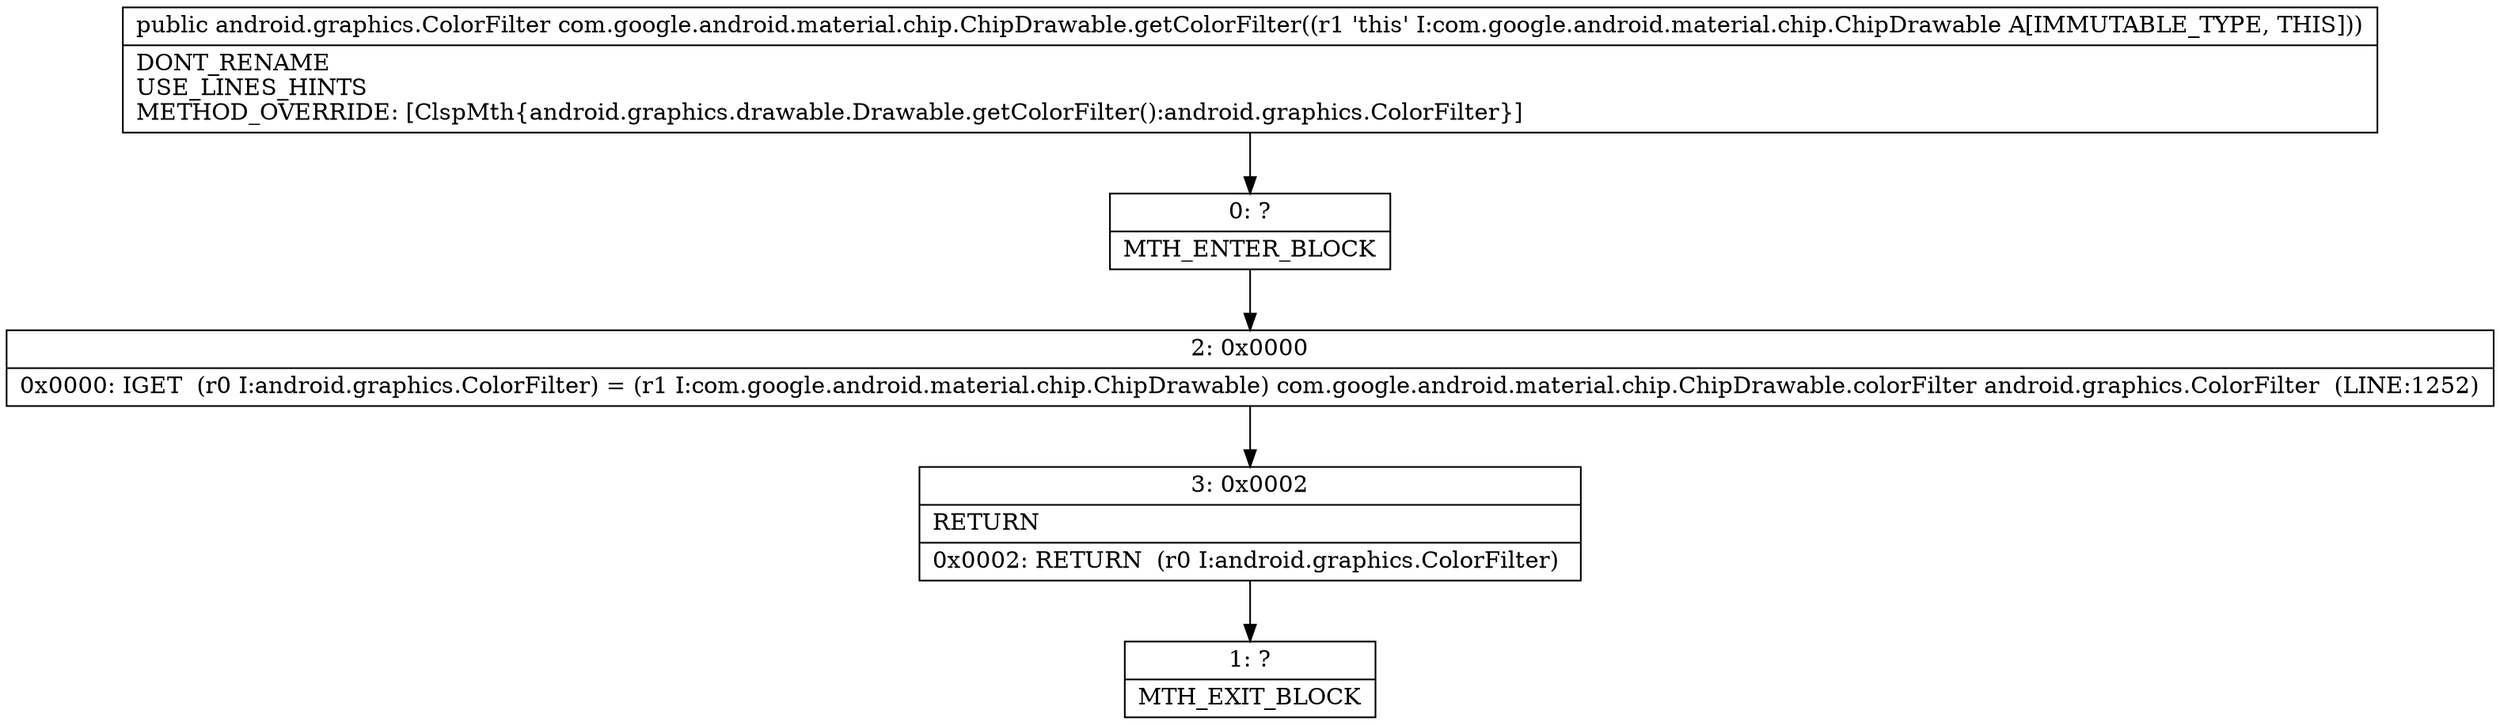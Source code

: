 digraph "CFG forcom.google.android.material.chip.ChipDrawable.getColorFilter()Landroid\/graphics\/ColorFilter;" {
Node_0 [shape=record,label="{0\:\ ?|MTH_ENTER_BLOCK\l}"];
Node_2 [shape=record,label="{2\:\ 0x0000|0x0000: IGET  (r0 I:android.graphics.ColorFilter) = (r1 I:com.google.android.material.chip.ChipDrawable) com.google.android.material.chip.ChipDrawable.colorFilter android.graphics.ColorFilter  (LINE:1252)\l}"];
Node_3 [shape=record,label="{3\:\ 0x0002|RETURN\l|0x0002: RETURN  (r0 I:android.graphics.ColorFilter) \l}"];
Node_1 [shape=record,label="{1\:\ ?|MTH_EXIT_BLOCK\l}"];
MethodNode[shape=record,label="{public android.graphics.ColorFilter com.google.android.material.chip.ChipDrawable.getColorFilter((r1 'this' I:com.google.android.material.chip.ChipDrawable A[IMMUTABLE_TYPE, THIS]))  | DONT_RENAME\lUSE_LINES_HINTS\lMETHOD_OVERRIDE: [ClspMth\{android.graphics.drawable.Drawable.getColorFilter():android.graphics.ColorFilter\}]\l}"];
MethodNode -> Node_0;Node_0 -> Node_2;
Node_2 -> Node_3;
Node_3 -> Node_1;
}

